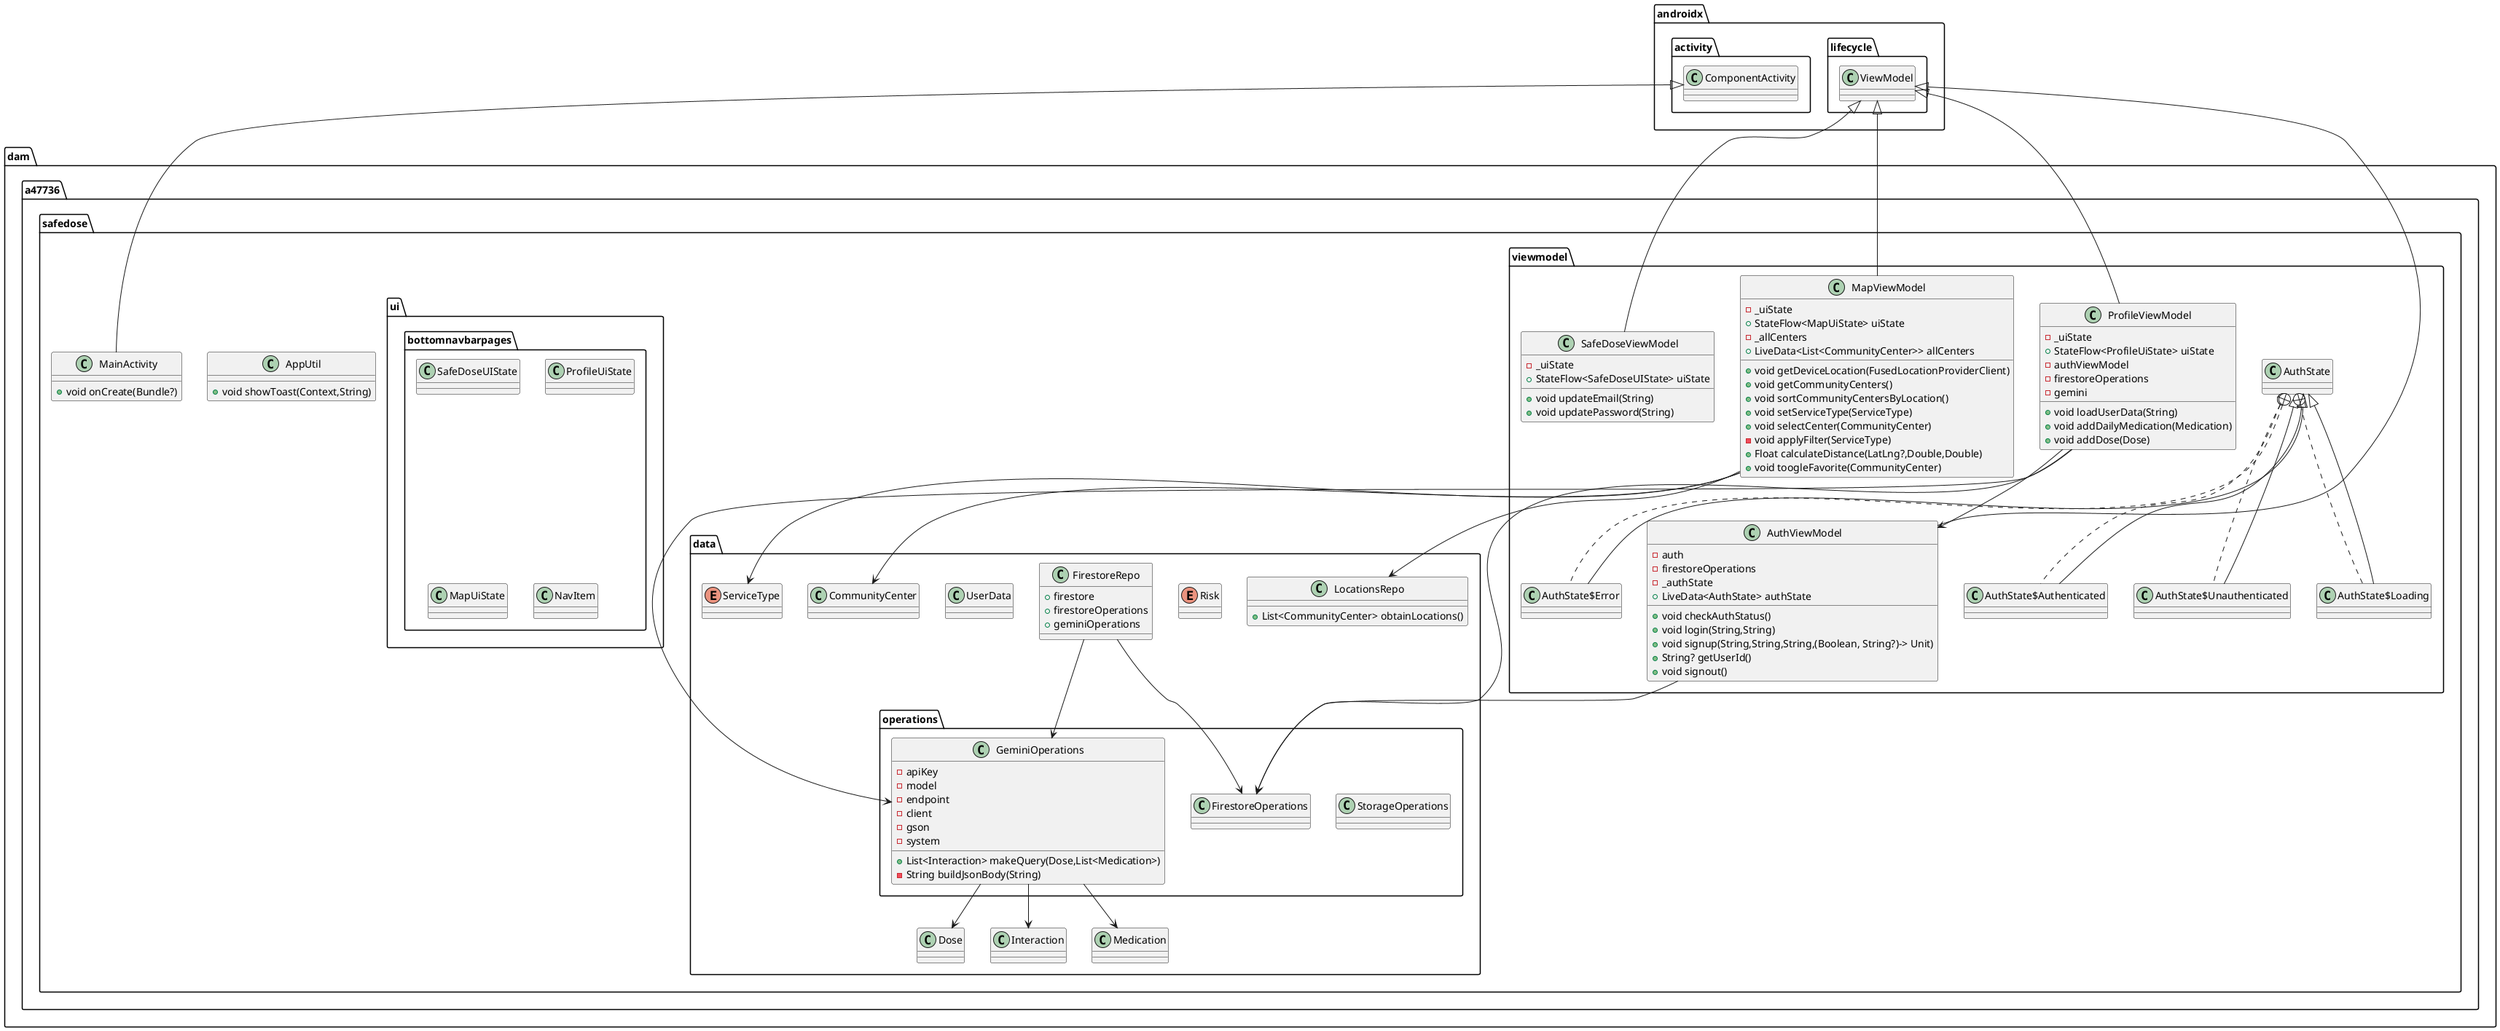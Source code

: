 @startuml
class dam.a47736.safedose.ui.bottomnavbarpages.SafeDoseUIState {
}
class dam.a47736.safedose.AppUtil {
+ void showToast(Context,String)
}

class dam.a47736.safedose.data.operations.StorageOperations {
}
class dam.a47736.safedose.MainActivity {
+ void onCreate(Bundle?)
}

class dam.a47736.safedose.ui.bottomnavbarpages.ProfileUiState {
}
class dam.a47736.safedose.data.LocationsRepo {
+ List<CommunityCenter> obtainLocations()
}

class dam.a47736.safedose.data.Dose {
}
class dam.a47736.safedose.data.Interaction {
}
enum dam.a47736.safedose.data.Risk {
}
class dam.a47736.safedose.data.operations.FirestoreOperations {
}
class dam.a47736.safedose.viewmodel.SafeDoseViewModel {
-  _uiState
+ StateFlow<SafeDoseUIState> uiState
+ void updateEmail(String)
+ void updatePassword(String)
}


class dam.a47736.safedose.ui.bottomnavbarpages.MapUiState {
}
class dam.a47736.safedose.viewmodel.ProfileViewModel {
-  _uiState
+ StateFlow<ProfileUiState> uiState
-  authViewModel
-  firestoreOperations
-  gemini
+ void loadUserData(String)
+ void addDailyMedication(Medication)
+ void addDose(Dose)
}


class dam.a47736.safedose.viewmodel.MapViewModel {
-  _uiState
+ StateFlow<MapUiState> uiState
-  _allCenters
+ LiveData<List<CommunityCenter>> allCenters
+ void getDeviceLocation(FusedLocationProviderClient)
+ void getCommunityCenters()
+ void sortCommunityCentersByLocation()
+ void setServiceType(ServiceType)
+ void selectCenter(CommunityCenter)
- void applyFilter(ServiceType)
+ Float calculateDistance(LatLng?,Double,Double)
+ void toogleFavorite(CommunityCenter)
}


class dam.a47736.safedose.data.FirestoreRepo {
+  firestore
+  firestoreOperations
+  geminiOperations
}

class dam.a47736.safedose.data.UserData {
}
class dam.a47736.safedose.data.Medication {
}
class dam.a47736.safedose.viewmodel.AuthViewModel {
-  auth
-  firestoreOperations
-  _authState
+ LiveData<AuthState> authState
+ void checkAuthStatus()
+ void login(String,String)
+ void signup(String,String,String,(Boolean, String?)-> Unit)
+ String? getUserId()
+ void signout()
}


class dam.a47736.safedose.viewmodel.AuthState$Authenticated {
}
class dam.a47736.safedose.viewmodel.AuthState$Unauthenticated {
}
class dam.a47736.safedose.viewmodel.AuthState$Loading {
}
class dam.a47736.safedose.viewmodel.AuthState$Error {
}
class dam.a47736.safedose.viewmodel.AuthState {
}
class dam.a47736.safedose.data.operations.GeminiOperations {
-  apiKey
-  model
-  endpoint
-  client
-  gson
-  system
+ List<Interaction> makeQuery(Dose,List<Medication>)
- String buildJsonBody(String)
}


class dam.a47736.safedose.data.CommunityCenter {
}
enum dam.a47736.safedose.data.ServiceType {
}
class dam.a47736.safedose.ui.bottomnavbarpages.NavItem {
}


androidx.activity.ComponentActivity <|-- dam.a47736.safedose.MainActivity
androidx.lifecycle.ViewModel <|-- dam.a47736.safedose.viewmodel.SafeDoseViewModel
androidx.lifecycle.ViewModel <|-- dam.a47736.safedose.viewmodel.ProfileViewModel
androidx.lifecycle.ViewModel <|-- dam.a47736.safedose.viewmodel.MapViewModel
androidx.lifecycle.ViewModel <|-- dam.a47736.safedose.viewmodel.AuthViewModel
dam.a47736.safedose.viewmodel.AuthState +.. dam.a47736.safedose.viewmodel.AuthState$Authenticated
dam.a47736.safedose.viewmodel.AuthState <|-- dam.a47736.safedose.viewmodel.AuthState$Authenticated
dam.a47736.safedose.viewmodel.AuthState +.. dam.a47736.safedose.viewmodel.AuthState$Unauthenticated
dam.a47736.safedose.viewmodel.AuthState <|-- dam.a47736.safedose.viewmodel.AuthState$Unauthenticated
dam.a47736.safedose.viewmodel.AuthState +.. dam.a47736.safedose.viewmodel.AuthState$Loading
dam.a47736.safedose.viewmodel.AuthState <|-- dam.a47736.safedose.viewmodel.AuthState$Loading
dam.a47736.safedose.viewmodel.AuthState +.. dam.a47736.safedose.viewmodel.AuthState$Error
dam.a47736.safedose.viewmodel.AuthState <|-- dam.a47736.safedose.viewmodel.AuthState$Error
dam.a47736.safedose.viewmodel.ProfileViewModel --> dam.a47736.safedose.viewmodel.AuthViewModel
dam.a47736.safedose.viewmodel.ProfileViewModel --> dam.a47736.safedose.data.operations.FirestoreOperations
dam.a47736.safedose.viewmodel.ProfileViewModel --> dam.a47736.safedose.data.operations.GeminiOperations

dam.a47736.safedose.viewmodel.MapViewModel --> dam.a47736.safedose.data.LocationsRepo
dam.a47736.safedose.viewmodel.MapViewModel --> dam.a47736.safedose.data.CommunityCenter
dam.a47736.safedose.viewmodel.MapViewModel --> dam.a47736.safedose.data.ServiceType

dam.a47736.safedose.viewmodel.AuthViewModel --> dam.a47736.safedose.data.operations.FirestoreOperations

dam.a47736.safedose.data.FirestoreRepo --> dam.a47736.safedose.data.operations.FirestoreOperations
dam.a47736.safedose.data.FirestoreRepo --> dam.a47736.safedose.data.operations.GeminiOperations

dam.a47736.safedose.data.operations.GeminiOperations --> dam.a47736.safedose.data.Dose
dam.a47736.safedose.data.operations.GeminiOperations --> dam.a47736.safedose.data.Medication
dam.a47736.safedose.data.operations.GeminiOperations --> dam.a47736.safedose.data.Interaction

@enduml